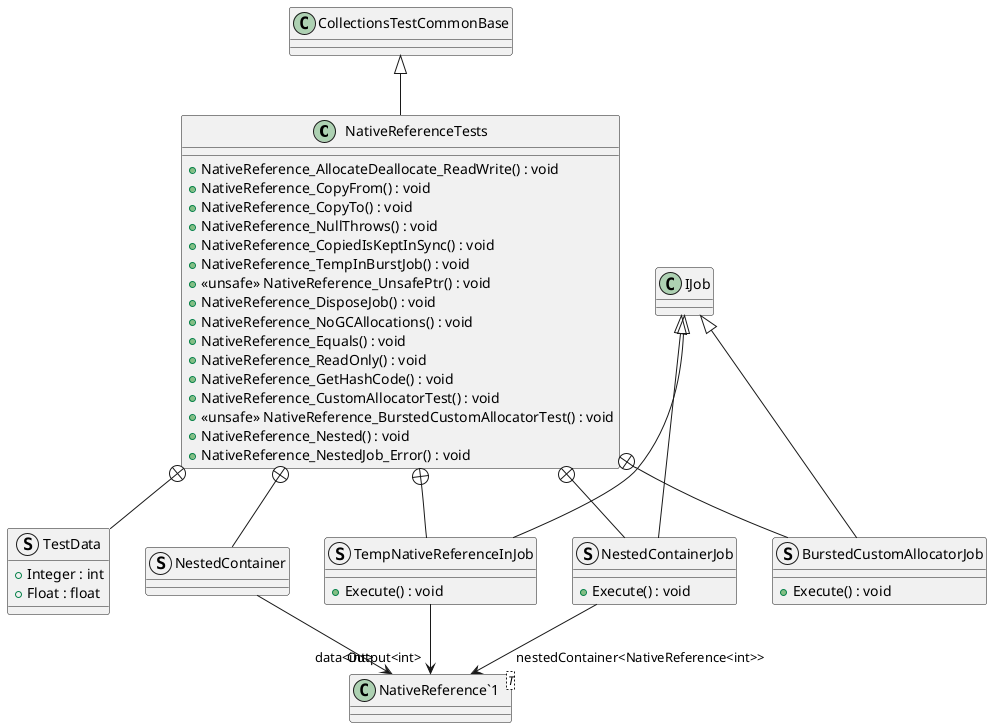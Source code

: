 @startuml
class NativeReferenceTests {
    + NativeReference_AllocateDeallocate_ReadWrite() : void
    + NativeReference_CopyFrom() : void
    + NativeReference_CopyTo() : void
    + NativeReference_NullThrows() : void
    + NativeReference_CopiedIsKeptInSync() : void
    + NativeReference_TempInBurstJob() : void
    + <<unsafe>> NativeReference_UnsafePtr() : void
    + NativeReference_DisposeJob() : void
    + NativeReference_NoGCAllocations() : void
    + NativeReference_Equals() : void
    + NativeReference_ReadOnly() : void
    + NativeReference_GetHashCode() : void
    + NativeReference_CustomAllocatorTest() : void
    + <<unsafe>> NativeReference_BurstedCustomAllocatorTest() : void
    + NativeReference_Nested() : void
    + NativeReference_NestedJob_Error() : void
}
struct TestData {
    + Integer : int
    + Float : float
}
struct TempNativeReferenceInJob {
    + Execute() : void
}
struct BurstedCustomAllocatorJob {
    + Execute() : void
}
struct NestedContainer {
}
struct NestedContainerJob {
    + Execute() : void
}
class "NativeReference`1"<T> {
}
CollectionsTestCommonBase <|-- NativeReferenceTests
NativeReferenceTests +-- TestData
NativeReferenceTests +-- TempNativeReferenceInJob
IJob <|-- TempNativeReferenceInJob
TempNativeReferenceInJob --> "Output<int>" "NativeReference`1"
NativeReferenceTests +-- BurstedCustomAllocatorJob
IJob <|-- BurstedCustomAllocatorJob
NativeReferenceTests +-- NestedContainer
NestedContainer --> "data<int>" "NativeReference`1"
NativeReferenceTests +-- NestedContainerJob
IJob <|-- NestedContainerJob
NestedContainerJob --> "nestedContainer<NativeReference<int>>" "NativeReference`1"
@enduml
